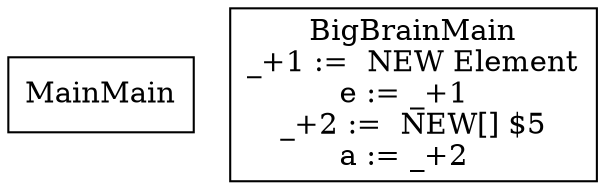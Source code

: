 digraph {
  graph [splines=ortho]
  node [shape=box]
  MainMain [label="MainMain\n"];
  BigBrainMain [label="BigBrainMain\n_+1 :=  NEW Element\ne := _+1  \n_+2 :=  NEW[] $5\na := _+2  \n"];
}